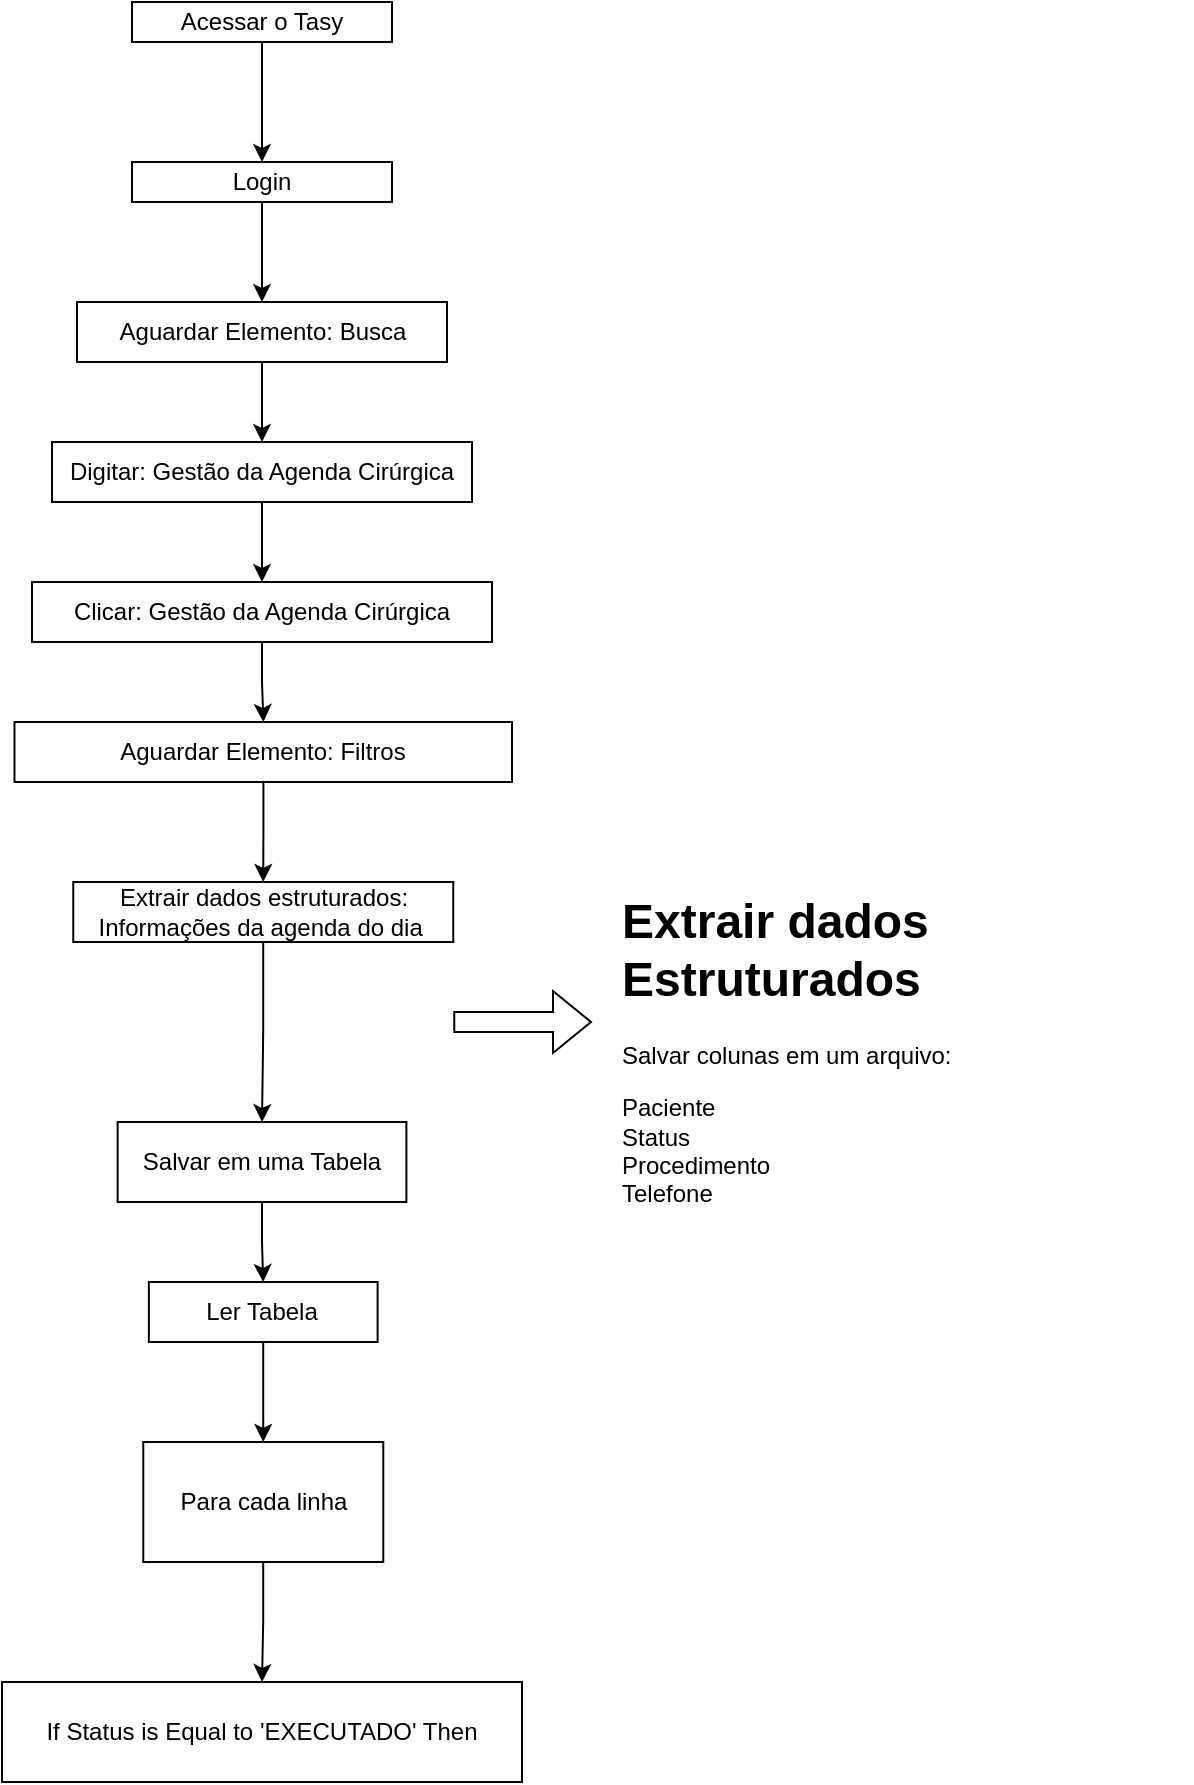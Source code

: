 <mxfile version="22.1.5" type="github">
  <diagram name="Página-1" id="EjnREG-DawdtXEW6NhZn">
    <mxGraphModel dx="875" dy="464" grid="1" gridSize="10" guides="1" tooltips="1" connect="1" arrows="1" fold="1" page="1" pageScale="1" pageWidth="827" pageHeight="1169" math="0" shadow="0">
      <root>
        <mxCell id="0" />
        <mxCell id="1" parent="0" />
        <mxCell id="xXd7aIl-I5N-2QVRSM6e-3" value="" style="edgeStyle=orthogonalEdgeStyle;rounded=0;orthogonalLoop=1;jettySize=auto;html=1;" edge="1" parent="1" source="xXd7aIl-I5N-2QVRSM6e-1" target="xXd7aIl-I5N-2QVRSM6e-2">
          <mxGeometry relative="1" as="geometry" />
        </mxCell>
        <mxCell id="xXd7aIl-I5N-2QVRSM6e-1" value="Acessar o Tasy" style="rounded=0;whiteSpace=wrap;html=1;" vertex="1" parent="1">
          <mxGeometry x="110" y="40" width="130" height="20" as="geometry" />
        </mxCell>
        <mxCell id="xXd7aIl-I5N-2QVRSM6e-5" style="edgeStyle=orthogonalEdgeStyle;rounded=0;orthogonalLoop=1;jettySize=auto;html=1;exitX=0.5;exitY=1;exitDx=0;exitDy=0;entryX=0.5;entryY=0;entryDx=0;entryDy=0;" edge="1" parent="1" source="xXd7aIl-I5N-2QVRSM6e-2" target="xXd7aIl-I5N-2QVRSM6e-4">
          <mxGeometry relative="1" as="geometry" />
        </mxCell>
        <mxCell id="xXd7aIl-I5N-2QVRSM6e-2" value="Login" style="rounded=0;whiteSpace=wrap;html=1;" vertex="1" parent="1">
          <mxGeometry x="110" y="120" width="130" height="20" as="geometry" />
        </mxCell>
        <mxCell id="xXd7aIl-I5N-2QVRSM6e-7" value="" style="edgeStyle=orthogonalEdgeStyle;rounded=0;orthogonalLoop=1;jettySize=auto;html=1;" edge="1" parent="1" source="xXd7aIl-I5N-2QVRSM6e-4" target="xXd7aIl-I5N-2QVRSM6e-6">
          <mxGeometry relative="1" as="geometry" />
        </mxCell>
        <mxCell id="xXd7aIl-I5N-2QVRSM6e-4" value="Aguardar Elemento: Busca" style="rounded=0;whiteSpace=wrap;html=1;" vertex="1" parent="1">
          <mxGeometry x="82.5" y="190" width="185" height="30" as="geometry" />
        </mxCell>
        <mxCell id="xXd7aIl-I5N-2QVRSM6e-9" value="" style="edgeStyle=orthogonalEdgeStyle;rounded=0;orthogonalLoop=1;jettySize=auto;html=1;" edge="1" parent="1" source="xXd7aIl-I5N-2QVRSM6e-6" target="xXd7aIl-I5N-2QVRSM6e-8">
          <mxGeometry relative="1" as="geometry" />
        </mxCell>
        <mxCell id="xXd7aIl-I5N-2QVRSM6e-6" value="Digitar:&amp;nbsp;Gestão da Agenda Cirúrgica" style="rounded=0;whiteSpace=wrap;html=1;" vertex="1" parent="1">
          <mxGeometry x="70" y="260" width="210" height="30" as="geometry" />
        </mxCell>
        <mxCell id="xXd7aIl-I5N-2QVRSM6e-12" value="" style="edgeStyle=orthogonalEdgeStyle;rounded=0;orthogonalLoop=1;jettySize=auto;html=1;" edge="1" parent="1" source="xXd7aIl-I5N-2QVRSM6e-8" target="xXd7aIl-I5N-2QVRSM6e-11">
          <mxGeometry relative="1" as="geometry" />
        </mxCell>
        <mxCell id="xXd7aIl-I5N-2QVRSM6e-8" value="Clicar:&amp;nbsp;Gestão da Agenda Cirúrgica" style="rounded=0;whiteSpace=wrap;html=1;" vertex="1" parent="1">
          <mxGeometry x="60" y="330" width="230" height="30" as="geometry" />
        </mxCell>
        <mxCell id="xXd7aIl-I5N-2QVRSM6e-14" value="" style="edgeStyle=orthogonalEdgeStyle;rounded=0;orthogonalLoop=1;jettySize=auto;html=1;" edge="1" parent="1" source="xXd7aIl-I5N-2QVRSM6e-11" target="xXd7aIl-I5N-2QVRSM6e-13">
          <mxGeometry relative="1" as="geometry" />
        </mxCell>
        <mxCell id="xXd7aIl-I5N-2QVRSM6e-11" value="Aguardar Elemento: Filtros" style="rounded=0;whiteSpace=wrap;html=1;" vertex="1" parent="1">
          <mxGeometry x="51.25" y="400" width="248.75" height="30" as="geometry" />
        </mxCell>
        <mxCell id="xXd7aIl-I5N-2QVRSM6e-18" value="" style="edgeStyle=orthogonalEdgeStyle;rounded=0;orthogonalLoop=1;jettySize=auto;html=1;" edge="1" parent="1" source="xXd7aIl-I5N-2QVRSM6e-13" target="xXd7aIl-I5N-2QVRSM6e-17">
          <mxGeometry relative="1" as="geometry" />
        </mxCell>
        <mxCell id="xXd7aIl-I5N-2QVRSM6e-13" value="Extrair dados estruturados: Informações da agenda do dia&amp;nbsp;" style="rounded=0;whiteSpace=wrap;html=1;" vertex="1" parent="1">
          <mxGeometry x="80.63" y="480" width="190" height="30" as="geometry" />
        </mxCell>
        <mxCell id="xXd7aIl-I5N-2QVRSM6e-15" value="&lt;h1&gt;Extrair dados Estruturados&amp;nbsp;&lt;/h1&gt;&lt;p&gt;Salvar colunas em um arquivo:&lt;/p&gt;&lt;p&gt;Paciente&amp;nbsp;&lt;br&gt;Status &lt;br&gt;Procedimento&lt;br&gt;Telefone&lt;/p&gt;" style="text;html=1;strokeColor=none;fillColor=none;spacing=5;spacingTop=-20;whiteSpace=wrap;overflow=hidden;rounded=0;" vertex="1" parent="1">
          <mxGeometry x="350" y="480" width="290" height="190" as="geometry" />
        </mxCell>
        <mxCell id="xXd7aIl-I5N-2QVRSM6e-21" value="" style="edgeStyle=orthogonalEdgeStyle;rounded=0;orthogonalLoop=1;jettySize=auto;html=1;" edge="1" parent="1" source="xXd7aIl-I5N-2QVRSM6e-17" target="xXd7aIl-I5N-2QVRSM6e-20">
          <mxGeometry relative="1" as="geometry" />
        </mxCell>
        <mxCell id="xXd7aIl-I5N-2QVRSM6e-17" value="Salvar em uma Tabela" style="rounded=0;whiteSpace=wrap;html=1;" vertex="1" parent="1">
          <mxGeometry x="102.82" y="600" width="144.37" height="40" as="geometry" />
        </mxCell>
        <mxCell id="xXd7aIl-I5N-2QVRSM6e-19" value="" style="shape=flexArrow;endArrow=classic;html=1;rounded=0;" edge="1" parent="1">
          <mxGeometry width="50" height="50" relative="1" as="geometry">
            <mxPoint x="270.63" y="550" as="sourcePoint" />
            <mxPoint x="340" y="550" as="targetPoint" />
          </mxGeometry>
        </mxCell>
        <mxCell id="xXd7aIl-I5N-2QVRSM6e-23" value="" style="edgeStyle=orthogonalEdgeStyle;rounded=0;orthogonalLoop=1;jettySize=auto;html=1;" edge="1" parent="1" source="xXd7aIl-I5N-2QVRSM6e-20" target="xXd7aIl-I5N-2QVRSM6e-22">
          <mxGeometry relative="1" as="geometry" />
        </mxCell>
        <mxCell id="xXd7aIl-I5N-2QVRSM6e-20" value="Ler Tabela" style="rounded=0;whiteSpace=wrap;html=1;" vertex="1" parent="1">
          <mxGeometry x="118.44" y="680" width="114.37" height="30" as="geometry" />
        </mxCell>
        <mxCell id="xXd7aIl-I5N-2QVRSM6e-25" value="" style="edgeStyle=orthogonalEdgeStyle;rounded=0;orthogonalLoop=1;jettySize=auto;html=1;" edge="1" parent="1" source="xXd7aIl-I5N-2QVRSM6e-22" target="xXd7aIl-I5N-2QVRSM6e-24">
          <mxGeometry relative="1" as="geometry" />
        </mxCell>
        <mxCell id="xXd7aIl-I5N-2QVRSM6e-22" value="Para cada linha" style="rounded=0;whiteSpace=wrap;html=1;" vertex="1" parent="1">
          <mxGeometry x="115.63" y="760" width="120" height="60" as="geometry" />
        </mxCell>
        <mxCell id="xXd7aIl-I5N-2QVRSM6e-24" value="If Status is Equal to &#39;EXECUTADO&#39; Then" style="rounded=0;whiteSpace=wrap;html=1;" vertex="1" parent="1">
          <mxGeometry x="45" y="880" width="260" height="50" as="geometry" />
        </mxCell>
      </root>
    </mxGraphModel>
  </diagram>
</mxfile>

